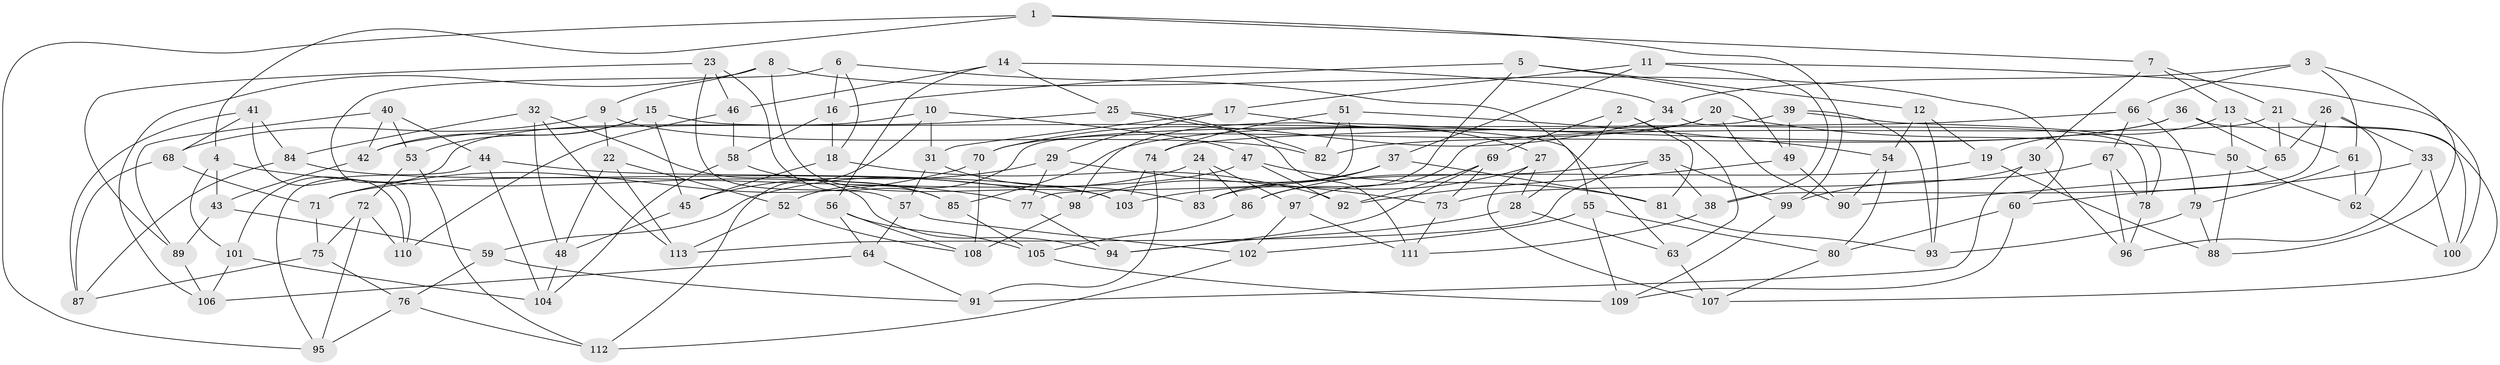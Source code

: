 // Generated by graph-tools (version 1.1) at 2025/50/03/09/25 03:50:48]
// undirected, 113 vertices, 226 edges
graph export_dot {
graph [start="1"]
  node [color=gray90,style=filled];
  1;
  2;
  3;
  4;
  5;
  6;
  7;
  8;
  9;
  10;
  11;
  12;
  13;
  14;
  15;
  16;
  17;
  18;
  19;
  20;
  21;
  22;
  23;
  24;
  25;
  26;
  27;
  28;
  29;
  30;
  31;
  32;
  33;
  34;
  35;
  36;
  37;
  38;
  39;
  40;
  41;
  42;
  43;
  44;
  45;
  46;
  47;
  48;
  49;
  50;
  51;
  52;
  53;
  54;
  55;
  56;
  57;
  58;
  59;
  60;
  61;
  62;
  63;
  64;
  65;
  66;
  67;
  68;
  69;
  70;
  71;
  72;
  73;
  74;
  75;
  76;
  77;
  78;
  79;
  80;
  81;
  82;
  83;
  84;
  85;
  86;
  87;
  88;
  89;
  90;
  91;
  92;
  93;
  94;
  95;
  96;
  97;
  98;
  99;
  100;
  101;
  102;
  103;
  104;
  105;
  106;
  107;
  108;
  109;
  110;
  111;
  112;
  113;
  1 -- 95;
  1 -- 7;
  1 -- 4;
  1 -- 99;
  2 -- 63;
  2 -- 81;
  2 -- 69;
  2 -- 28;
  3 -- 66;
  3 -- 61;
  3 -- 88;
  3 -- 34;
  4 -- 43;
  4 -- 101;
  4 -- 77;
  5 -- 16;
  5 -- 86;
  5 -- 12;
  5 -- 49;
  6 -- 16;
  6 -- 18;
  6 -- 55;
  6 -- 110;
  7 -- 13;
  7 -- 30;
  7 -- 21;
  8 -- 60;
  8 -- 103;
  8 -- 106;
  8 -- 9;
  9 -- 82;
  9 -- 68;
  9 -- 22;
  10 -- 31;
  10 -- 112;
  10 -- 101;
  10 -- 47;
  11 -- 38;
  11 -- 17;
  11 -- 100;
  11 -- 37;
  12 -- 19;
  12 -- 54;
  12 -- 93;
  13 -- 19;
  13 -- 61;
  13 -- 50;
  14 -- 46;
  14 -- 34;
  14 -- 25;
  14 -- 56;
  15 -- 53;
  15 -- 63;
  15 -- 42;
  15 -- 45;
  16 -- 58;
  16 -- 18;
  17 -- 27;
  17 -- 31;
  17 -- 29;
  18 -- 45;
  18 -- 92;
  19 -- 83;
  19 -- 88;
  20 -- 98;
  20 -- 90;
  20 -- 70;
  20 -- 50;
  21 -- 65;
  21 -- 100;
  21 -- 97;
  22 -- 48;
  22 -- 52;
  22 -- 113;
  23 -- 46;
  23 -- 57;
  23 -- 85;
  23 -- 89;
  24 -- 59;
  24 -- 97;
  24 -- 86;
  24 -- 83;
  25 -- 111;
  25 -- 42;
  25 -- 82;
  26 -- 38;
  26 -- 65;
  26 -- 33;
  26 -- 62;
  27 -- 28;
  27 -- 107;
  27 -- 103;
  28 -- 94;
  28 -- 63;
  29 -- 45;
  29 -- 77;
  29 -- 73;
  30 -- 73;
  30 -- 96;
  30 -- 91;
  31 -- 57;
  31 -- 83;
  32 -- 113;
  32 -- 94;
  32 -- 48;
  32 -- 84;
  33 -- 96;
  33 -- 100;
  33 -- 60;
  34 -- 70;
  34 -- 78;
  35 -- 86;
  35 -- 113;
  35 -- 38;
  35 -- 99;
  36 -- 82;
  36 -- 65;
  36 -- 107;
  36 -- 85;
  37 -- 83;
  37 -- 98;
  37 -- 81;
  38 -- 111;
  39 -- 93;
  39 -- 52;
  39 -- 49;
  39 -- 78;
  40 -- 44;
  40 -- 53;
  40 -- 89;
  40 -- 42;
  41 -- 68;
  41 -- 84;
  41 -- 87;
  41 -- 110;
  42 -- 43;
  43 -- 89;
  43 -- 59;
  44 -- 104;
  44 -- 103;
  44 -- 95;
  45 -- 48;
  46 -- 110;
  46 -- 58;
  47 -- 71;
  47 -- 81;
  47 -- 92;
  48 -- 104;
  49 -- 92;
  49 -- 90;
  50 -- 62;
  50 -- 88;
  51 -- 74;
  51 -- 54;
  51 -- 82;
  51 -- 77;
  52 -- 113;
  52 -- 108;
  53 -- 72;
  53 -- 112;
  54 -- 90;
  54 -- 80;
  55 -- 102;
  55 -- 109;
  55 -- 80;
  56 -- 64;
  56 -- 108;
  56 -- 105;
  57 -- 64;
  57 -- 102;
  58 -- 104;
  58 -- 85;
  59 -- 76;
  59 -- 91;
  60 -- 80;
  60 -- 109;
  61 -- 79;
  61 -- 62;
  62 -- 100;
  63 -- 107;
  64 -- 106;
  64 -- 91;
  65 -- 90;
  66 -- 74;
  66 -- 67;
  66 -- 79;
  67 -- 78;
  67 -- 96;
  67 -- 99;
  68 -- 71;
  68 -- 87;
  69 -- 94;
  69 -- 92;
  69 -- 73;
  70 -- 71;
  70 -- 108;
  71 -- 75;
  72 -- 110;
  72 -- 95;
  72 -- 75;
  73 -- 111;
  74 -- 103;
  74 -- 91;
  75 -- 76;
  75 -- 87;
  76 -- 95;
  76 -- 112;
  77 -- 94;
  78 -- 96;
  79 -- 93;
  79 -- 88;
  80 -- 107;
  81 -- 93;
  84 -- 98;
  84 -- 87;
  85 -- 105;
  86 -- 105;
  89 -- 106;
  97 -- 111;
  97 -- 102;
  98 -- 108;
  99 -- 109;
  101 -- 106;
  101 -- 104;
  102 -- 112;
  105 -- 109;
}
